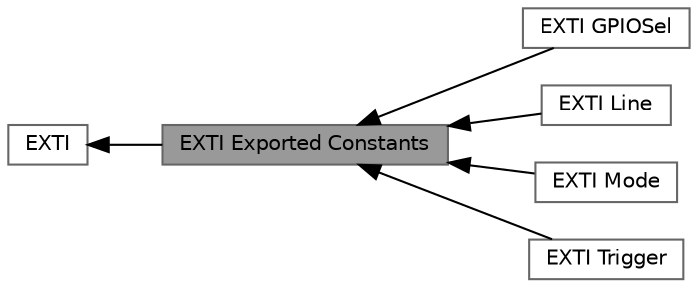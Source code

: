 digraph "EXTI Exported Constants"
{
 // LATEX_PDF_SIZE
  bgcolor="transparent";
  edge [fontname=Helvetica,fontsize=10,labelfontname=Helvetica,labelfontsize=10];
  node [fontname=Helvetica,fontsize=10,shape=box,height=0.2,width=0.4];
  rankdir=LR;
  Node2 [id="Node000002",label="EXTI",height=0.2,width=0.4,color="grey40", fillcolor="white", style="filled",URL="$group__EXTI.html",tooltip="EXTI HAL module driver."];
  Node1 [id="Node000001",label="EXTI Exported Constants",height=0.2,width=0.4,color="gray40", fillcolor="grey60", style="filled", fontcolor="black",tooltip=" "];
  Node6 [id="Node000006",label="EXTI GPIOSel",height=0.2,width=0.4,color="grey40", fillcolor="white", style="filled",URL="$group__EXTI__GPIOSel.html",tooltip=" "];
  Node3 [id="Node000003",label="EXTI Line",height=0.2,width=0.4,color="grey40", fillcolor="white", style="filled",URL="$group__EXTI__Line.html",tooltip=" "];
  Node4 [id="Node000004",label="EXTI Mode",height=0.2,width=0.4,color="grey40", fillcolor="white", style="filled",URL="$group__EXTI__Mode.html",tooltip=" "];
  Node5 [id="Node000005",label="EXTI Trigger",height=0.2,width=0.4,color="grey40", fillcolor="white", style="filled",URL="$group__EXTI__Trigger.html",tooltip=" "];
  Node2->Node1 [shape=plaintext, dir="back", style="solid"];
  Node1->Node3 [shape=plaintext, dir="back", style="solid"];
  Node1->Node4 [shape=plaintext, dir="back", style="solid"];
  Node1->Node5 [shape=plaintext, dir="back", style="solid"];
  Node1->Node6 [shape=plaintext, dir="back", style="solid"];
}
